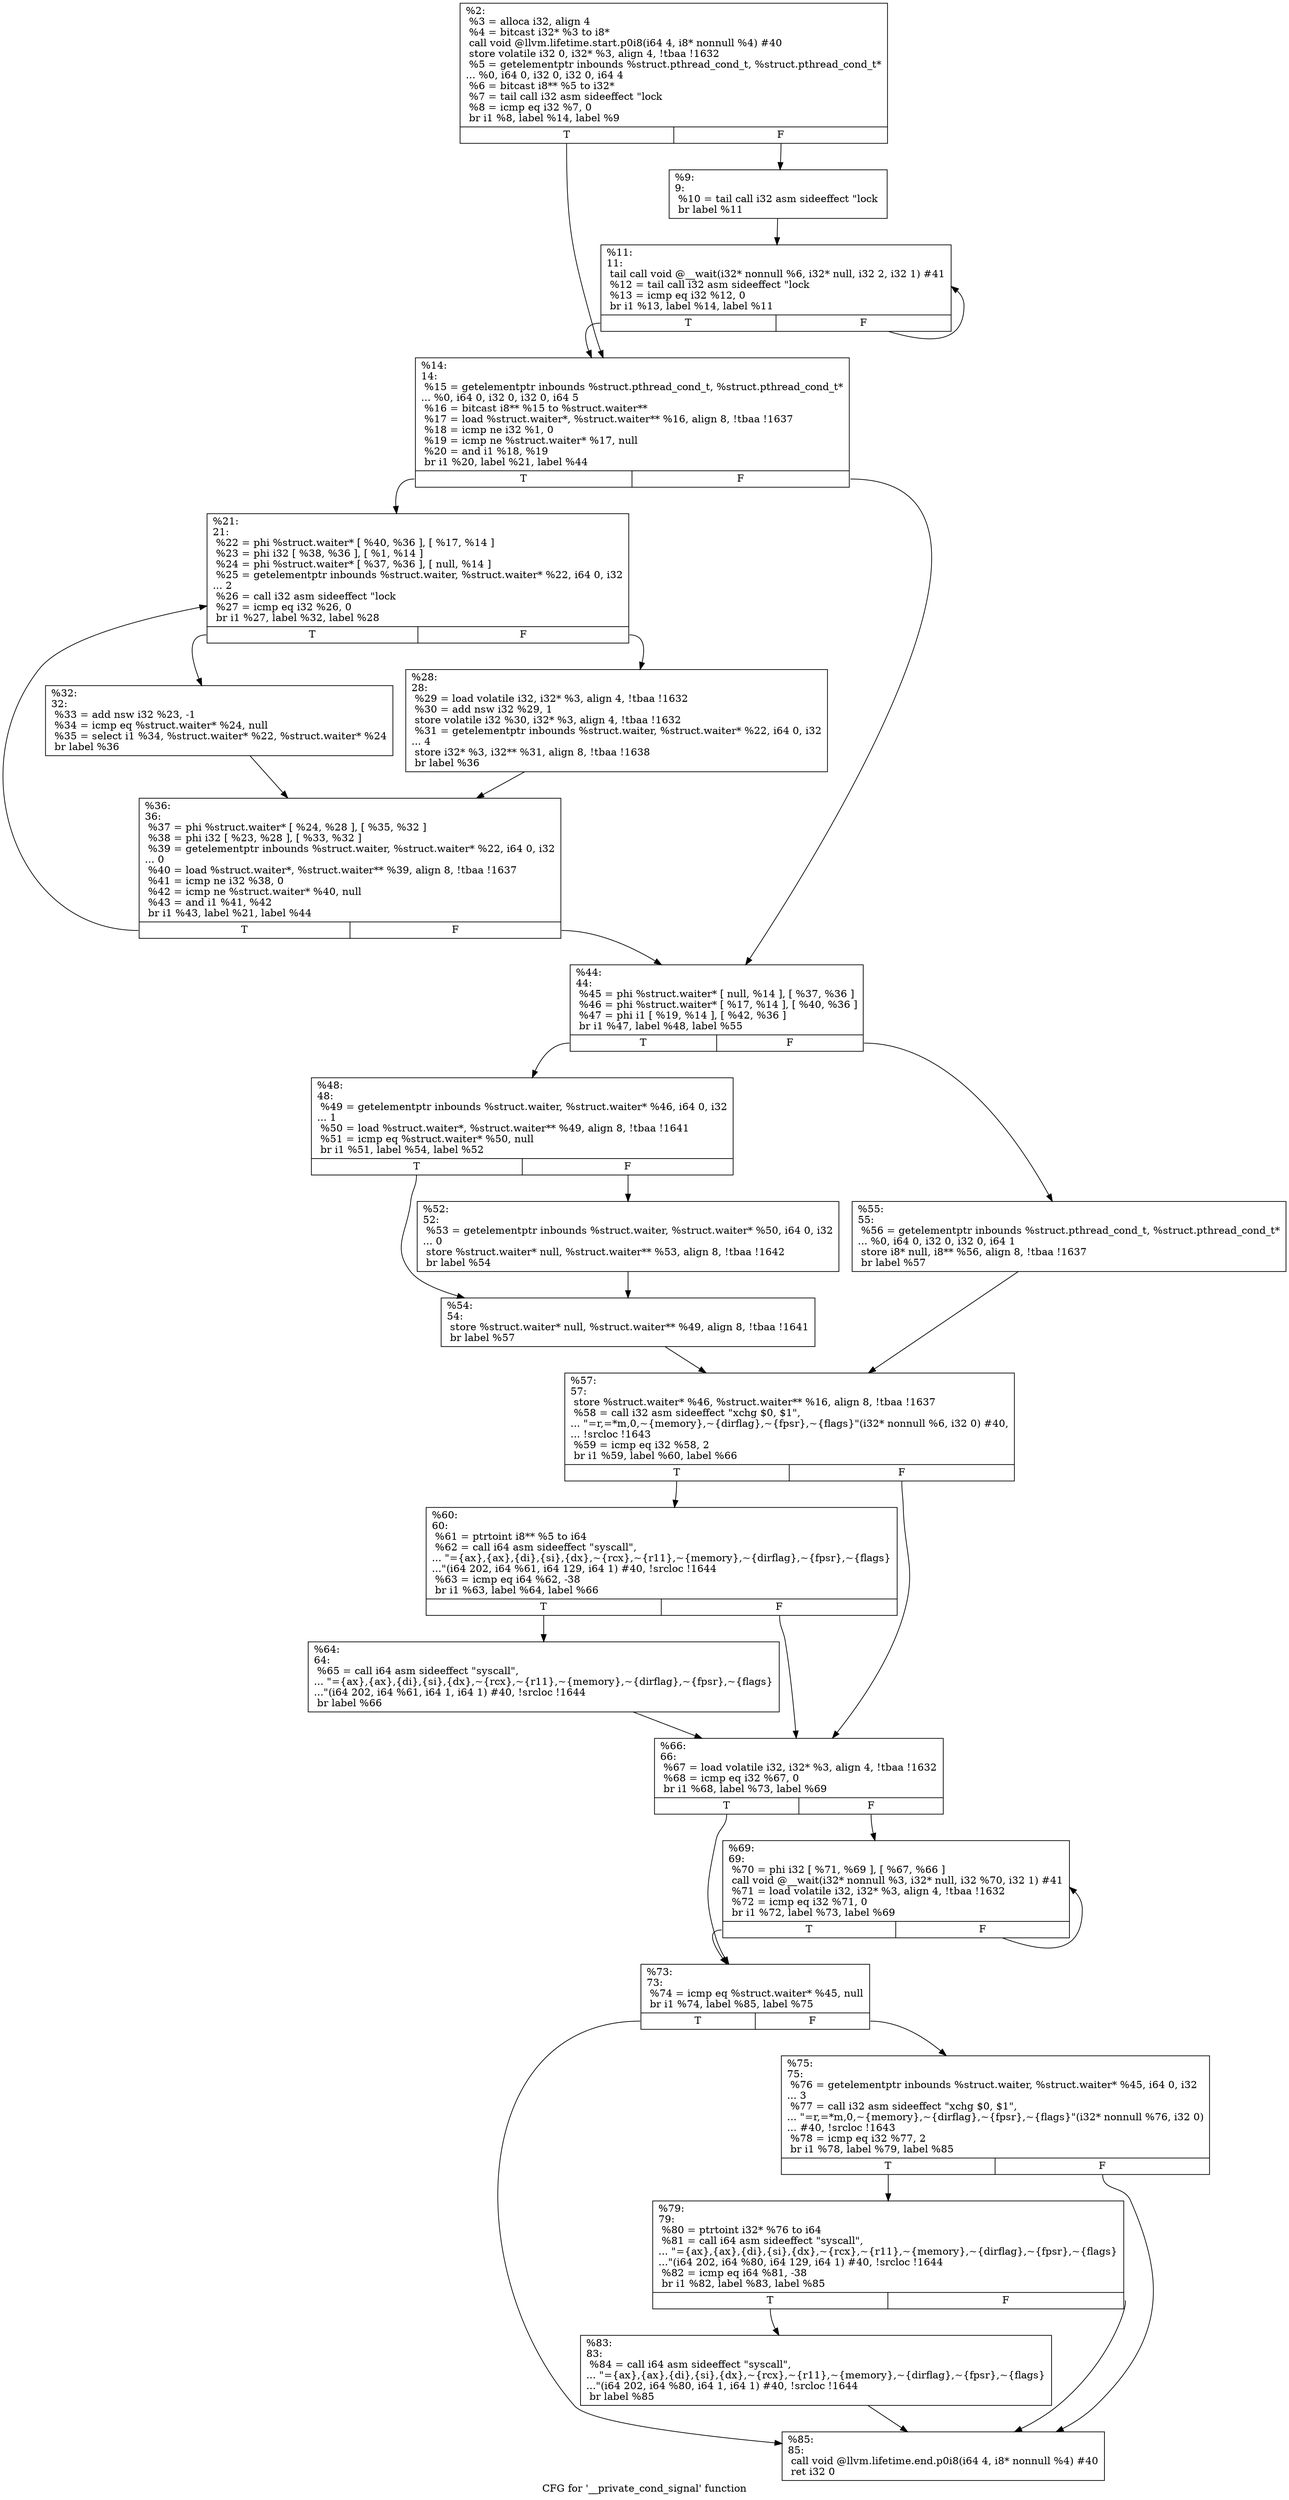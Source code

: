 digraph "CFG for '__private_cond_signal' function" {
	label="CFG for '__private_cond_signal' function";

	Node0x1677a70 [shape=record,label="{%2:\l  %3 = alloca i32, align 4\l  %4 = bitcast i32* %3 to i8*\l  call void @llvm.lifetime.start.p0i8(i64 4, i8* nonnull %4) #40\l  store volatile i32 0, i32* %3, align 4, !tbaa !1632\l  %5 = getelementptr inbounds %struct.pthread_cond_t, %struct.pthread_cond_t*\l... %0, i64 0, i32 0, i32 0, i64 4\l  %6 = bitcast i8** %5 to i32*\l  %7 = tail call i32 asm sideeffect \"lock \l  %8 = icmp eq i32 %7, 0\l  br i1 %8, label %14, label %9\l|{<s0>T|<s1>F}}"];
	Node0x1677a70:s0 -> Node0x16785a0;
	Node0x1677a70:s1 -> Node0x1678500;
	Node0x1678500 [shape=record,label="{%9:\l9:                                                \l  %10 = tail call i32 asm sideeffect \"lock \l  br label %11\l}"];
	Node0x1678500 -> Node0x1678550;
	Node0x1678550 [shape=record,label="{%11:\l11:                                               \l  tail call void @__wait(i32* nonnull %6, i32* null, i32 2, i32 1) #41\l  %12 = tail call i32 asm sideeffect \"lock \l  %13 = icmp eq i32 %12, 0\l  br i1 %13, label %14, label %11\l|{<s0>T|<s1>F}}"];
	Node0x1678550:s0 -> Node0x16785a0;
	Node0x1678550:s1 -> Node0x1678550;
	Node0x16785a0 [shape=record,label="{%14:\l14:                                               \l  %15 = getelementptr inbounds %struct.pthread_cond_t, %struct.pthread_cond_t*\l... %0, i64 0, i32 0, i32 0, i64 5\l  %16 = bitcast i8** %15 to %struct.waiter**\l  %17 = load %struct.waiter*, %struct.waiter** %16, align 8, !tbaa !1637\l  %18 = icmp ne i32 %1, 0\l  %19 = icmp ne %struct.waiter* %17, null\l  %20 = and i1 %18, %19\l  br i1 %20, label %21, label %44\l|{<s0>T|<s1>F}}"];
	Node0x16785a0:s0 -> Node0x16785f0;
	Node0x16785a0:s1 -> Node0x1678730;
	Node0x16785f0 [shape=record,label="{%21:\l21:                                               \l  %22 = phi %struct.waiter* [ %40, %36 ], [ %17, %14 ]\l  %23 = phi i32 [ %38, %36 ], [ %1, %14 ]\l  %24 = phi %struct.waiter* [ %37, %36 ], [ null, %14 ]\l  %25 = getelementptr inbounds %struct.waiter, %struct.waiter* %22, i64 0, i32\l... 2\l  %26 = call i32 asm sideeffect \"lock \l  %27 = icmp eq i32 %26, 0\l  br i1 %27, label %32, label %28\l|{<s0>T|<s1>F}}"];
	Node0x16785f0:s0 -> Node0x1678690;
	Node0x16785f0:s1 -> Node0x1678640;
	Node0x1678640 [shape=record,label="{%28:\l28:                                               \l  %29 = load volatile i32, i32* %3, align 4, !tbaa !1632\l  %30 = add nsw i32 %29, 1\l  store volatile i32 %30, i32* %3, align 4, !tbaa !1632\l  %31 = getelementptr inbounds %struct.waiter, %struct.waiter* %22, i64 0, i32\l... 4\l  store i32* %3, i32** %31, align 8, !tbaa !1638\l  br label %36\l}"];
	Node0x1678640 -> Node0x16786e0;
	Node0x1678690 [shape=record,label="{%32:\l32:                                               \l  %33 = add nsw i32 %23, -1\l  %34 = icmp eq %struct.waiter* %24, null\l  %35 = select i1 %34, %struct.waiter* %22, %struct.waiter* %24\l  br label %36\l}"];
	Node0x1678690 -> Node0x16786e0;
	Node0x16786e0 [shape=record,label="{%36:\l36:                                               \l  %37 = phi %struct.waiter* [ %24, %28 ], [ %35, %32 ]\l  %38 = phi i32 [ %23, %28 ], [ %33, %32 ]\l  %39 = getelementptr inbounds %struct.waiter, %struct.waiter* %22, i64 0, i32\l... 0\l  %40 = load %struct.waiter*, %struct.waiter** %39, align 8, !tbaa !1637\l  %41 = icmp ne i32 %38, 0\l  %42 = icmp ne %struct.waiter* %40, null\l  %43 = and i1 %41, %42\l  br i1 %43, label %21, label %44\l|{<s0>T|<s1>F}}"];
	Node0x16786e0:s0 -> Node0x16785f0;
	Node0x16786e0:s1 -> Node0x1678730;
	Node0x1678730 [shape=record,label="{%44:\l44:                                               \l  %45 = phi %struct.waiter* [ null, %14 ], [ %37, %36 ]\l  %46 = phi %struct.waiter* [ %17, %14 ], [ %40, %36 ]\l  %47 = phi i1 [ %19, %14 ], [ %42, %36 ]\l  br i1 %47, label %48, label %55\l|{<s0>T|<s1>F}}"];
	Node0x1678730:s0 -> Node0x1678780;
	Node0x1678730:s1 -> Node0x1678870;
	Node0x1678780 [shape=record,label="{%48:\l48:                                               \l  %49 = getelementptr inbounds %struct.waiter, %struct.waiter* %46, i64 0, i32\l... 1\l  %50 = load %struct.waiter*, %struct.waiter** %49, align 8, !tbaa !1641\l  %51 = icmp eq %struct.waiter* %50, null\l  br i1 %51, label %54, label %52\l|{<s0>T|<s1>F}}"];
	Node0x1678780:s0 -> Node0x1678820;
	Node0x1678780:s1 -> Node0x16787d0;
	Node0x16787d0 [shape=record,label="{%52:\l52:                                               \l  %53 = getelementptr inbounds %struct.waiter, %struct.waiter* %50, i64 0, i32\l... 0\l  store %struct.waiter* null, %struct.waiter** %53, align 8, !tbaa !1642\l  br label %54\l}"];
	Node0x16787d0 -> Node0x1678820;
	Node0x1678820 [shape=record,label="{%54:\l54:                                               \l  store %struct.waiter* null, %struct.waiter** %49, align 8, !tbaa !1641\l  br label %57\l}"];
	Node0x1678820 -> Node0x16788c0;
	Node0x1678870 [shape=record,label="{%55:\l55:                                               \l  %56 = getelementptr inbounds %struct.pthread_cond_t, %struct.pthread_cond_t*\l... %0, i64 0, i32 0, i32 0, i64 1\l  store i8* null, i8** %56, align 8, !tbaa !1637\l  br label %57\l}"];
	Node0x1678870 -> Node0x16788c0;
	Node0x16788c0 [shape=record,label="{%57:\l57:                                               \l  store %struct.waiter* %46, %struct.waiter** %16, align 8, !tbaa !1637\l  %58 = call i32 asm sideeffect \"xchg $0, $1\",\l... \"=r,=*m,0,~\{memory\},~\{dirflag\},~\{fpsr\},~\{flags\}\"(i32* nonnull %6, i32 0) #40,\l... !srcloc !1643\l  %59 = icmp eq i32 %58, 2\l  br i1 %59, label %60, label %66\l|{<s0>T|<s1>F}}"];
	Node0x16788c0:s0 -> Node0x1678910;
	Node0x16788c0:s1 -> Node0x16789b0;
	Node0x1678910 [shape=record,label="{%60:\l60:                                               \l  %61 = ptrtoint i8** %5 to i64\l  %62 = call i64 asm sideeffect \"syscall\",\l... \"=\{ax\},\{ax\},\{di\},\{si\},\{dx\},~\{rcx\},~\{r11\},~\{memory\},~\{dirflag\},~\{fpsr\},~\{flags\}\l...\"(i64 202, i64 %61, i64 129, i64 1) #40, !srcloc !1644\l  %63 = icmp eq i64 %62, -38\l  br i1 %63, label %64, label %66\l|{<s0>T|<s1>F}}"];
	Node0x1678910:s0 -> Node0x1678960;
	Node0x1678910:s1 -> Node0x16789b0;
	Node0x1678960 [shape=record,label="{%64:\l64:                                               \l  %65 = call i64 asm sideeffect \"syscall\",\l... \"=\{ax\},\{ax\},\{di\},\{si\},\{dx\},~\{rcx\},~\{r11\},~\{memory\},~\{dirflag\},~\{fpsr\},~\{flags\}\l...\"(i64 202, i64 %61, i64 1, i64 1) #40, !srcloc !1644\l  br label %66\l}"];
	Node0x1678960 -> Node0x16789b0;
	Node0x16789b0 [shape=record,label="{%66:\l66:                                               \l  %67 = load volatile i32, i32* %3, align 4, !tbaa !1632\l  %68 = icmp eq i32 %67, 0\l  br i1 %68, label %73, label %69\l|{<s0>T|<s1>F}}"];
	Node0x16789b0:s0 -> Node0x1678a50;
	Node0x16789b0:s1 -> Node0x1678a00;
	Node0x1678a00 [shape=record,label="{%69:\l69:                                               \l  %70 = phi i32 [ %71, %69 ], [ %67, %66 ]\l  call void @__wait(i32* nonnull %3, i32* null, i32 %70, i32 1) #41\l  %71 = load volatile i32, i32* %3, align 4, !tbaa !1632\l  %72 = icmp eq i32 %71, 0\l  br i1 %72, label %73, label %69\l|{<s0>T|<s1>F}}"];
	Node0x1678a00:s0 -> Node0x1678a50;
	Node0x1678a00:s1 -> Node0x1678a00;
	Node0x1678a50 [shape=record,label="{%73:\l73:                                               \l  %74 = icmp eq %struct.waiter* %45, null\l  br i1 %74, label %85, label %75\l|{<s0>T|<s1>F}}"];
	Node0x1678a50:s0 -> Node0x1678b90;
	Node0x1678a50:s1 -> Node0x1678aa0;
	Node0x1678aa0 [shape=record,label="{%75:\l75:                                               \l  %76 = getelementptr inbounds %struct.waiter, %struct.waiter* %45, i64 0, i32\l... 3\l  %77 = call i32 asm sideeffect \"xchg $0, $1\",\l... \"=r,=*m,0,~\{memory\},~\{dirflag\},~\{fpsr\},~\{flags\}\"(i32* nonnull %76, i32 0)\l... #40, !srcloc !1643\l  %78 = icmp eq i32 %77, 2\l  br i1 %78, label %79, label %85\l|{<s0>T|<s1>F}}"];
	Node0x1678aa0:s0 -> Node0x1678af0;
	Node0x1678aa0:s1 -> Node0x1678b90;
	Node0x1678af0 [shape=record,label="{%79:\l79:                                               \l  %80 = ptrtoint i32* %76 to i64\l  %81 = call i64 asm sideeffect \"syscall\",\l... \"=\{ax\},\{ax\},\{di\},\{si\},\{dx\},~\{rcx\},~\{r11\},~\{memory\},~\{dirflag\},~\{fpsr\},~\{flags\}\l...\"(i64 202, i64 %80, i64 129, i64 1) #40, !srcloc !1644\l  %82 = icmp eq i64 %81, -38\l  br i1 %82, label %83, label %85\l|{<s0>T|<s1>F}}"];
	Node0x1678af0:s0 -> Node0x1678b40;
	Node0x1678af0:s1 -> Node0x1678b90;
	Node0x1678b40 [shape=record,label="{%83:\l83:                                               \l  %84 = call i64 asm sideeffect \"syscall\",\l... \"=\{ax\},\{ax\},\{di\},\{si\},\{dx\},~\{rcx\},~\{r11\},~\{memory\},~\{dirflag\},~\{fpsr\},~\{flags\}\l...\"(i64 202, i64 %80, i64 1, i64 1) #40, !srcloc !1644\l  br label %85\l}"];
	Node0x1678b40 -> Node0x1678b90;
	Node0x1678b90 [shape=record,label="{%85:\l85:                                               \l  call void @llvm.lifetime.end.p0i8(i64 4, i8* nonnull %4) #40\l  ret i32 0\l}"];
}
